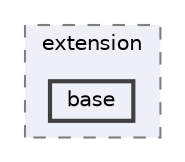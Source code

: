 digraph "env/lib/python3.12/site-packages/pandas/tests/extension/base"
{
 // LATEX_PDF_SIZE
  bgcolor="transparent";
  edge [fontname=Helvetica,fontsize=10,labelfontname=Helvetica,labelfontsize=10];
  node [fontname=Helvetica,fontsize=10,shape=box,height=0.2,width=0.4];
  compound=true
  subgraph clusterdir_55b93304737ba71cc152b55f5ee5e470 {
    graph [ bgcolor="#edf0f7", pencolor="grey50", label="extension", fontname=Helvetica,fontsize=10 style="filled,dashed", URL="dir_55b93304737ba71cc152b55f5ee5e470.html",tooltip=""]
  dir_9d5fd319f872cbf115aaa80163442bd9 [label="base", fillcolor="#edf0f7", color="grey25", style="filled,bold", URL="dir_9d5fd319f872cbf115aaa80163442bd9.html",tooltip=""];
  }
}
